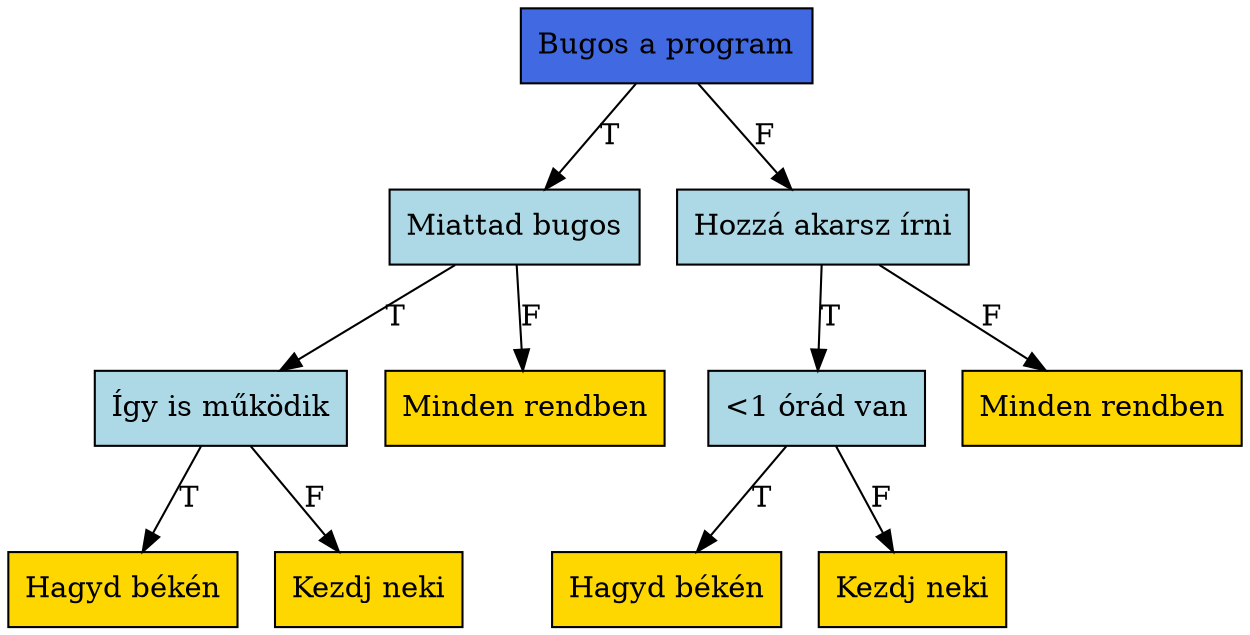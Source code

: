 digraph decision_trees {
    graph [dpi=300]
    rankdir="TD"

    A [label="Bugos a program", shape="rectangle", style="filled", fillcolor="royalblue"]
    B [label="Miattad bugos", shape="rectangle", style="filled", fillcolor="lightblue"]
    C [label="Hozzá akarsz írni", shape="rectangle", style="filled", fillcolor="lightblue"]
    D [label="Így is működik", shape="rectangle", style="filled", fillcolor="lightblue"]
    F [label="<1 órád van", shape="rectangle", style="filled", fillcolor="lightblue"]
    E1 [label="Minden rendben", shape="rectangle", style="filled", fillcolor="gold"]
    E2 [label="Minden rendben", shape="rectangle", style="filled", fillcolor="gold"]
    G1 [label="Hagyd békén", shape="rectangle", style="filled", fillcolor="gold"]
    G2 [label="Hagyd békén", shape="rectangle", style="filled", fillcolor="gold"]
    H1 [label="Kezdj neki", shape="rectangle", style="filled", fillcolor="gold"]
    H2 [label="Kezdj neki", shape="rectangle", style="filled", fillcolor="gold"]

    A -> B [label="T"]
    A -> C [label="F"]
    B -> D [label="T"]
    B -> E1 [label="F"]
    C -> F [label="T"]
    C -> E2 [label="F"]
    D -> G1 [label="T"]
    D -> H1 [label="F"]
    F -> G2 [label="T"]
    F -> H2 [label="F"]
}